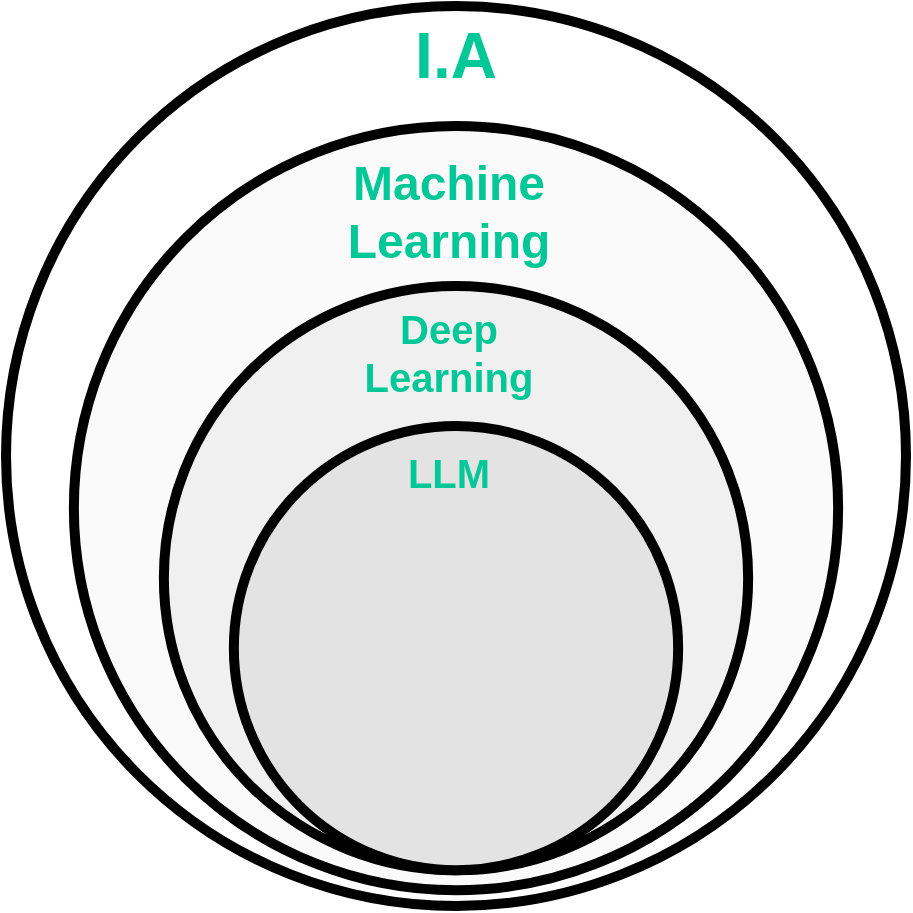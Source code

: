 <mxfile pages="2">
    <diagram name="IA e subcampos" id="SoBlqaXpW2YxNoorz7gl">
        <mxGraphModel dx="350" dy="903" grid="1" gridSize="10" guides="1" tooltips="1" connect="1" arrows="1" fold="1" page="1" pageScale="1" pageWidth="827" pageHeight="1169" math="0" shadow="0">
            <root>
                <mxCell id="0"/>
                <mxCell id="1" parent="0"/>
                <mxCell id="79R0XHFhG9Woya2YguVs-2" value="" style="ellipse;whiteSpace=wrap;html=1;aspect=fixed;strokeWidth=5;" parent="1" vertex="1">
                    <mxGeometry x="140" y="150" width="450" height="450" as="geometry"/>
                </mxCell>
                <mxCell id="79R0XHFhG9Woya2YguVs-3" value="I.A" style="text;html=1;align=center;verticalAlign=middle;whiteSpace=wrap;rounded=0;fontSize=32;fontStyle=1;fontFamily=Helvetica;fontColor=#02c797;" parent="1" vertex="1">
                    <mxGeometry x="335" y="160" width="60" height="30" as="geometry"/>
                </mxCell>
                <mxCell id="79R0XHFhG9Woya2YguVs-6" value="" style="ellipse;whiteSpace=wrap;html=1;aspect=fixed;strokeWidth=5;fillColor=#FAFAFA;" parent="1" vertex="1">
                    <mxGeometry x="173.929" y="210" width="382.143" height="382.143" as="geometry"/>
                </mxCell>
                <mxCell id="79R0XHFhG9Woya2YguVs-7" value="Machine&lt;div&gt;Learning&lt;/div&gt;" style="text;html=1;align=center;verticalAlign=middle;whiteSpace=wrap;rounded=0;fontSize=24;fontStyle=1;fontFamily=Helvetica;fontColor=#02c797;" parent="1" vertex="1">
                    <mxGeometry x="327.735" y="239.997" width="66.667" height="26.3" as="geometry"/>
                </mxCell>
                <mxCell id="79R0XHFhG9Woya2YguVs-8" value="" style="ellipse;whiteSpace=wrap;html=1;aspect=fixed;strokeWidth=5;fillColor=#F0F0F0;" parent="1" vertex="1">
                    <mxGeometry x="218.93" y="290" width="292.14" height="292.14" as="geometry"/>
                </mxCell>
                <mxCell id="79R0XHFhG9Woya2YguVs-9" value="Deep&lt;div&gt;Learning&lt;/div&gt;" style="text;html=1;align=center;verticalAlign=middle;whiteSpace=wrap;rounded=0;fontSize=20;fontStyle=1;fontFamily=Helvetica;fontColor=#02c797;" parent="1" vertex="1">
                    <mxGeometry x="327.735" y="309.997" width="66.667" height="26.3" as="geometry"/>
                </mxCell>
                <mxCell id="79R0XHFhG9Woya2YguVs-10" value="" style="ellipse;whiteSpace=wrap;html=1;aspect=fixed;strokeWidth=5;fillColor=#E3E3E3;" parent="1" vertex="1">
                    <mxGeometry x="253.93" y="360" width="222.14" height="222.14" as="geometry"/>
                </mxCell>
                <mxCell id="79R0XHFhG9Woya2YguVs-11" value="LLM" style="text;html=1;align=center;verticalAlign=middle;whiteSpace=wrap;rounded=0;fontSize=20;fontStyle=1;fontFamily=Helvetica;fontColor=#02c797;" parent="1" vertex="1">
                    <mxGeometry x="327.735" y="369.997" width="66.667" height="26.3" as="geometry"/>
                </mxCell>
            </root>
        </mxGraphModel>
    </diagram>
    <diagram name="data science e subcampos" id="iQEMhSZOO5Wik80vWjcT">
        <mxGraphModel dx="350" dy="903" grid="1" gridSize="10" guides="1" tooltips="1" connect="1" arrows="1" fold="1" page="1" pageScale="1" pageWidth="827" pageHeight="1169" math="0" shadow="0">
            <root>
                <mxCell id="PqJ09P0uPltZsNWlfxu0-0"/>
                <mxCell id="PqJ09P0uPltZsNWlfxu0-1" parent="PqJ09P0uPltZsNWlfxu0-0"/>
                <mxCell id="PqJ09P0uPltZsNWlfxu0-2" value="" style="ellipse;whiteSpace=wrap;html=1;aspect=fixed;strokeWidth=5;" parent="PqJ09P0uPltZsNWlfxu0-1" vertex="1">
                    <mxGeometry x="140" y="150" width="450" height="450" as="geometry"/>
                </mxCell>
                <mxCell id="PqJ09P0uPltZsNWlfxu0-3" value="Data Science" style="text;html=1;align=center;verticalAlign=middle;whiteSpace=wrap;rounded=0;fontSize=32;fontStyle=1;fontFamily=Helvetica;fontColor=#02c797;" parent="PqJ09P0uPltZsNWlfxu0-1" vertex="1">
                    <mxGeometry x="335" y="180" width="60" height="30" as="geometry"/>
                </mxCell>
                <mxCell id="PqJ09P0uPltZsNWlfxu0-4" value="" style="ellipse;whiteSpace=wrap;html=1;aspect=fixed;strokeWidth=5;fillColor=#FAFAFA;" parent="PqJ09P0uPltZsNWlfxu0-1" vertex="1">
                    <mxGeometry x="186.96" y="243.93" width="356.07" height="356.07" as="geometry"/>
                </mxCell>
                <mxCell id="PqJ09P0uPltZsNWlfxu0-5" value="Data Analysis" style="text;html=1;align=center;verticalAlign=middle;whiteSpace=wrap;rounded=0;fontSize=24;fontStyle=1;fontFamily=Helvetica;fontColor=#02c797;" parent="PqJ09P0uPltZsNWlfxu0-1" vertex="1">
                    <mxGeometry x="327.74" y="240" width="66.67" height="80" as="geometry"/>
                </mxCell>
            </root>
        </mxGraphModel>
    </diagram>
</mxfile>
